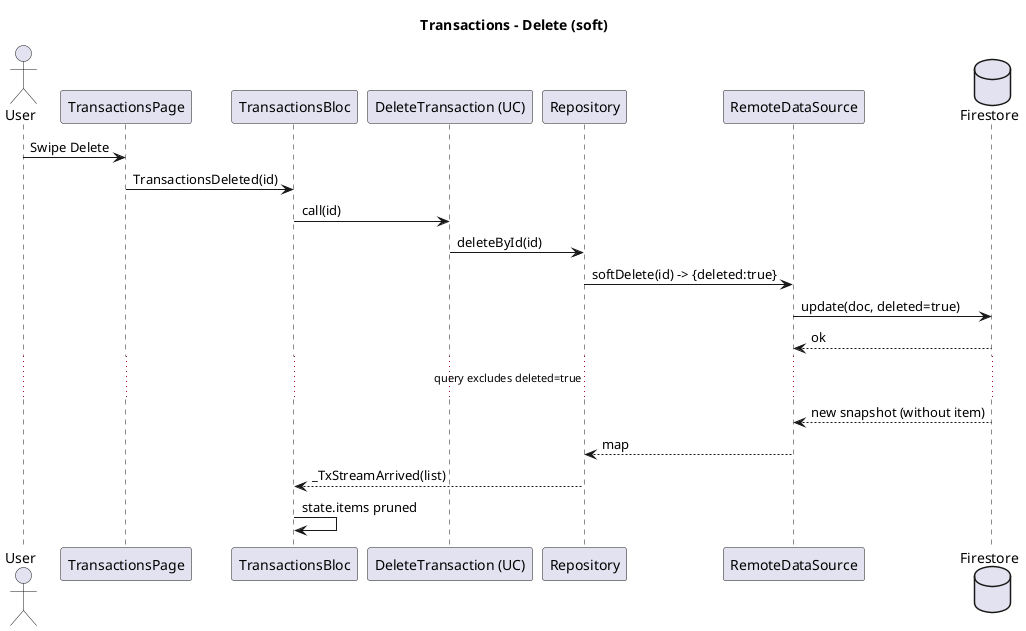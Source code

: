 @startuml
title Transactions - Delete (soft)

actor User as U
participant "TransactionsPage" as UI
participant "TransactionsBloc" as B
participant "DeleteTransaction (UC)" as UC
participant "Repository" as Repo
participant "RemoteDataSource" as DS
database "Firestore" as FS

U -> UI : Swipe Delete
UI -> B : TransactionsDeleted(id)
B -> UC : call(id)
UC -> Repo : deleteById(id)
Repo -> DS : softDelete(id) -> {deleted:true}
DS -> FS : update(doc, deleted=true)
FS --> DS : ok
... query excludes deleted=true ...
FS --> DS : new snapshot (without item)
DS --> Repo : map
Repo --> B : _TxStreamArrived(list)
B -> B : state.items pruned

@enduml
